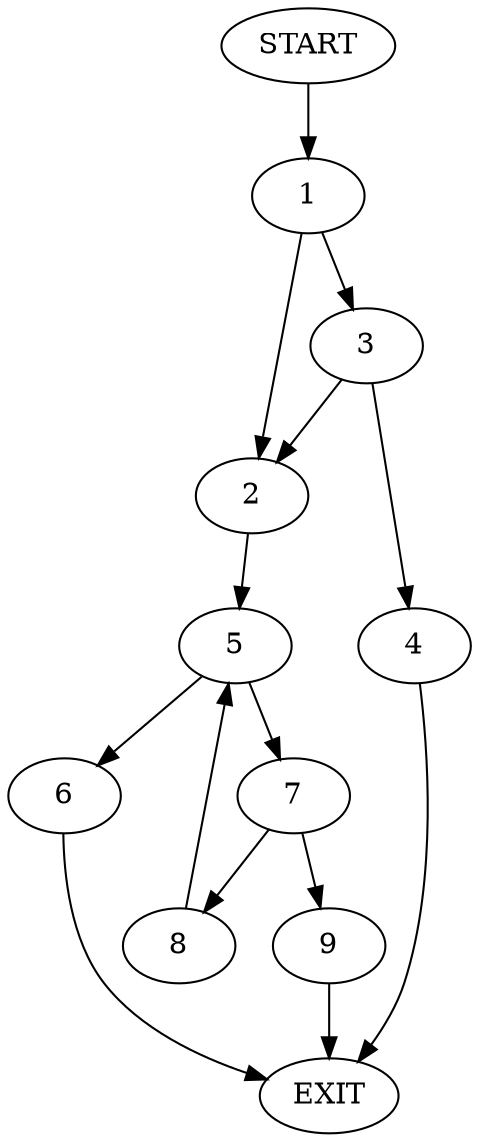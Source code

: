 digraph {
0 [label="START"]
10 [label="EXIT"]
0 -> 1
1 -> 2
1 -> 3
3 -> 2
3 -> 4
2 -> 5
4 -> 10
5 -> 6
5 -> 7
7 -> 8
7 -> 9
6 -> 10
9 -> 10
8 -> 5
}
